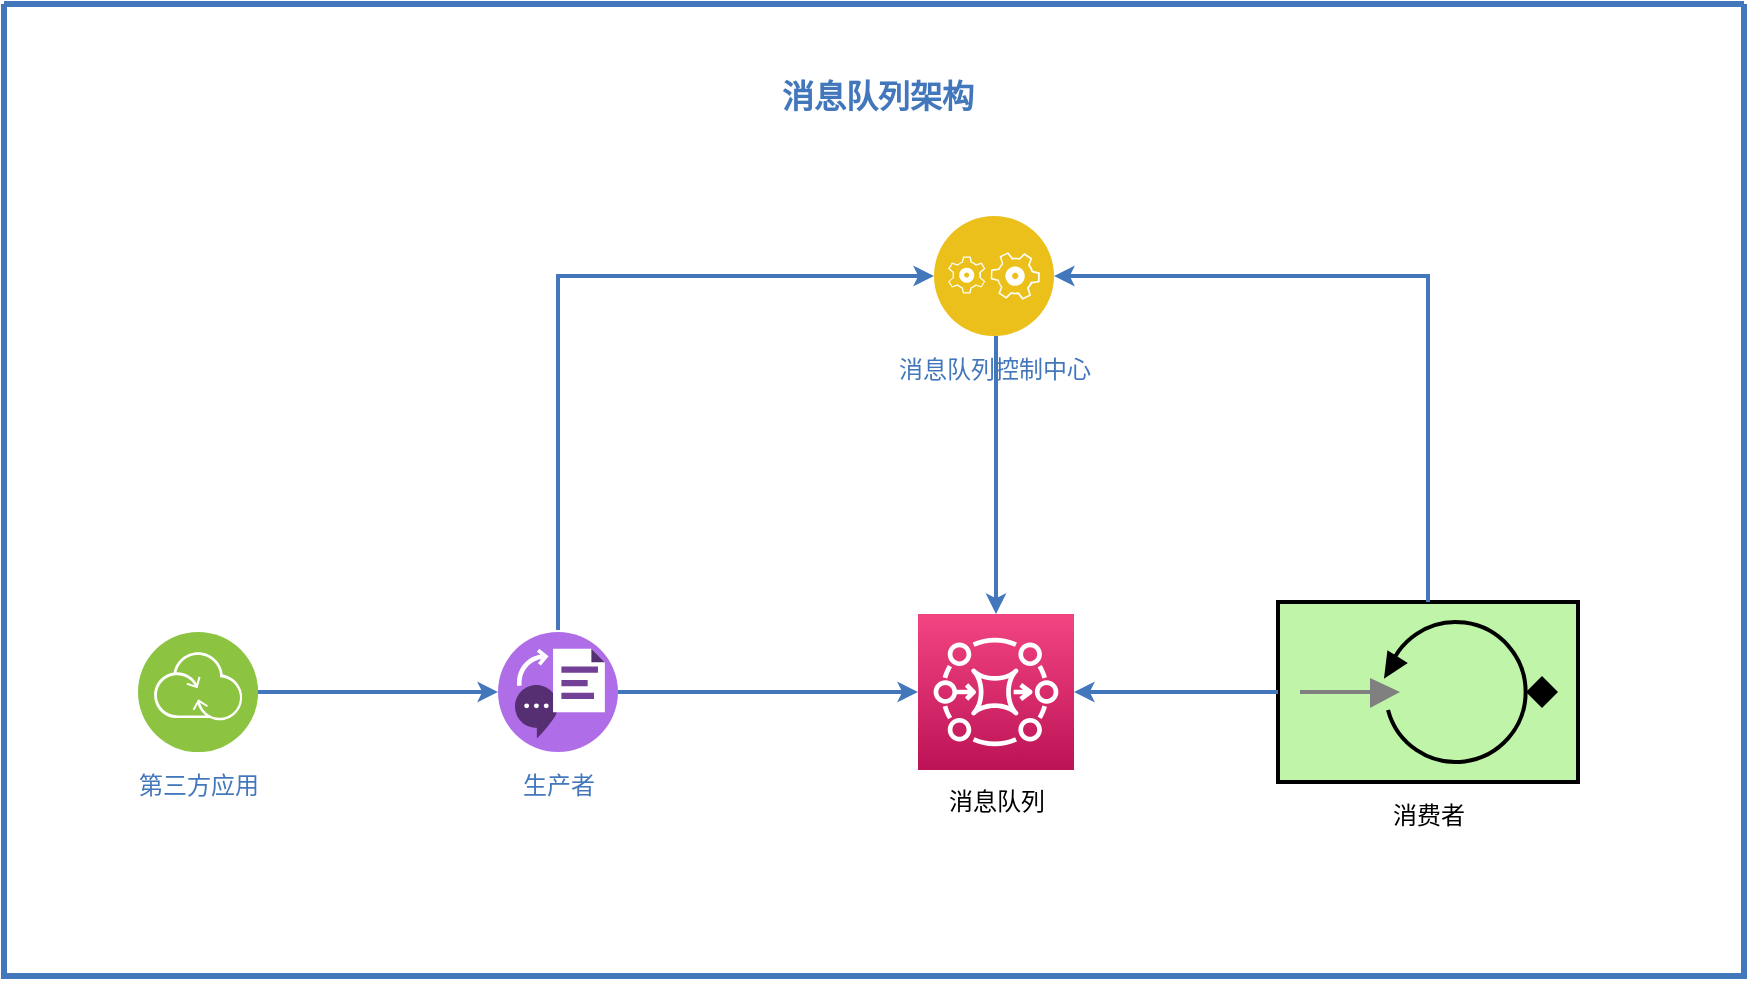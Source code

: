 <mxfile version="14.4.8" type="github">
  <diagram id="2f404044-711c-603c-8f00-f6bb4c023d3c" name="Page-1">
    <mxGraphModel dx="1080" dy="932" grid="1" gridSize="10" guides="1" tooltips="1" connect="1" arrows="1" fold="1" page="1" pageScale="1" pageWidth="1169" pageHeight="827" background="#ffffff" math="0" shadow="0">
      <root>
        <mxCell id="0" />
        <mxCell id="1" parent="0" />
        <mxCell id="63" value="" style="swimlane;shadow=0;strokeColor=#4277BB;fillColor=#ffffff;fontColor=none;align=right;startSize=0;collapsible=0;noLabel=1;strokeWidth=3;" parent="1" vertex="1">
          <mxGeometry x="90" y="44" width="870" height="486" as="geometry" />
        </mxCell>
        <mxCell id="239" style="edgeStyle=elbowEdgeStyle;rounded=0;elbow=vertical;html=1;entryX=0;entryY=0.5;labelBackgroundColor=#ffffff;startArrow=none;startFill=0;startSize=4;endArrow=classic;endFill=1;endSize=4;jettySize=auto;orthogonalLoop=1;strokeColor=#4277BB;strokeWidth=2;fontSize=12;fontColor=#4277BB;exitX=1;exitY=0.5;entryDx=0;entryDy=0;exitDx=0;exitDy=0;" parent="63" source="211" target="212" edge="1">
          <mxGeometry relative="1" as="geometry">
            <Array as="points">
              <mxPoint x="187" y="344" />
            </Array>
            <mxPoint x="818" y="396.118" as="targetPoint" />
          </mxGeometry>
        </mxCell>
        <mxCell id="107" value="消息队列架构" style="text;html=1;align=left;verticalAlign=middle;fontColor=#4277BB;shadow=0;dashed=0;strokeColor=none;fillColor=none;labelBackgroundColor=none;fontStyle=1;fontSize=16;spacingLeft=5;" parent="63" vertex="1">
          <mxGeometry x="382" y="36" width="190" height="20" as="geometry" />
        </mxCell>
        <mxCell id="207" value="消息队列控制中心" style="aspect=fixed;perimeter=ellipsePerimeter;html=1;align=center;shadow=0;dashed=0;image;image=img/lib/ibm/applications/application_logic.svg;labelBackgroundColor=#ffffff;strokeColor=#4277BB;strokeWidth=2;fillColor=none;gradientColor=none;fontSize=12;fontColor=#4277BB;spacingTop=3;" parent="63" vertex="1">
          <mxGeometry x="465" y="106" width="60" height="60" as="geometry" />
        </mxCell>
        <mxCell id="211" value="第三方应用" style="aspect=fixed;perimeter=ellipsePerimeter;html=1;align=center;shadow=0;dashed=0;image;image=img/lib/ibm/infrastructure/transformation_connectivity.svg;labelBackgroundColor=#ffffff;strokeColor=#4277BB;strokeWidth=2;fillColor=none;gradientColor=none;fontSize=12;fontColor=#4277BB;spacingTop=3;" parent="63" vertex="1">
          <mxGeometry x="67" y="314" width="60" height="60" as="geometry" />
        </mxCell>
        <mxCell id="212" value="生产者" style="aspect=fixed;perimeter=ellipsePerimeter;html=1;align=center;shadow=0;dashed=0;image;image=img/lib/ibm/miscellaneous/text_to_speech.svg;labelBackgroundColor=#ffffff;strokeColor=#4277BB;strokeWidth=2;fillColor=none;gradientColor=none;fontSize=12;fontColor=#4277BB;spacingTop=3;" parent="63" vertex="1">
          <mxGeometry x="247" y="314" width="60" height="60" as="geometry" />
        </mxCell>
        <mxCell id="sx2ZwVIMUdGC92YIVb8i-241" value="" style="fillColor=#c0f5a9;dashed=0;outlineConnect=0;strokeWidth=2;html=1;align=center;fontSize=8;verticalLabelPosition=bottom;verticalAlign=top;shape=mxgraph.eip.polling_consumer;" vertex="1" parent="63">
          <mxGeometry x="637" y="299" width="150" height="90" as="geometry" />
        </mxCell>
        <mxCell id="sx2ZwVIMUdGC92YIVb8i-242" value="" style="points=[[0,0,0],[0.25,0,0],[0.5,0,0],[0.75,0,0],[1,0,0],[0,1,0],[0.25,1,0],[0.5,1,0],[0.75,1,0],[1,1,0],[0,0.25,0],[0,0.5,0],[0,0.75,0],[1,0.25,0],[1,0.5,0],[1,0.75,0]];outlineConnect=0;fontColor=#232F3E;gradientColor=#F34482;gradientDirection=north;fillColor=#BC1356;strokeColor=#ffffff;dashed=0;verticalLabelPosition=bottom;verticalAlign=top;align=center;html=1;fontSize=12;fontStyle=0;aspect=fixed;shape=mxgraph.aws4.resourceIcon;resIcon=mxgraph.aws4.mq;" vertex="1" parent="63">
          <mxGeometry x="457" y="305" width="78" height="78" as="geometry" />
        </mxCell>
        <mxCell id="sx2ZwVIMUdGC92YIVb8i-247" style="edgeStyle=elbowEdgeStyle;rounded=0;elbow=vertical;html=1;labelBackgroundColor=#ffffff;startArrow=none;startFill=0;startSize=4;endArrow=classic;endFill=1;endSize=4;jettySize=auto;orthogonalLoop=1;strokeColor=#4277BB;strokeWidth=2;fontSize=12;fontColor=#4277BB;exitX=1;exitY=0.5;exitDx=0;exitDy=0;" edge="1" parent="63" source="212" target="sx2ZwVIMUdGC92YIVb8i-242">
          <mxGeometry relative="1" as="geometry">
            <Array as="points">
              <mxPoint x="397" y="344" />
            </Array>
            <mxPoint x="271.416" y="166.003" as="sourcePoint" />
            <mxPoint x="437" y="344" as="targetPoint" />
          </mxGeometry>
        </mxCell>
        <mxCell id="sx2ZwVIMUdGC92YIVb8i-249" style="edgeStyle=elbowEdgeStyle;rounded=0;elbow=vertical;html=1;labelBackgroundColor=#ffffff;startArrow=none;startFill=0;startSize=4;endArrow=classic;endFill=1;endSize=4;jettySize=auto;orthogonalLoop=1;strokeColor=#4277BB;strokeWidth=2;fontSize=12;fontColor=#4277BB;entryX=0;entryY=0.5;entryDx=0;entryDy=0;" edge="1" parent="63" target="207">
          <mxGeometry relative="1" as="geometry">
            <Array as="points">
              <mxPoint x="357" y="136" />
            </Array>
            <mxPoint x="277" y="313" as="sourcePoint" />
            <mxPoint x="427" y="313" as="targetPoint" />
          </mxGeometry>
        </mxCell>
        <mxCell id="sx2ZwVIMUdGC92YIVb8i-250" style="edgeStyle=elbowEdgeStyle;rounded=0;elbow=vertical;html=1;labelBackgroundColor=#ffffff;startArrow=none;startFill=0;startSize=4;endArrow=classic;endFill=1;endSize=4;jettySize=auto;orthogonalLoop=1;strokeColor=#4277BB;strokeWidth=2;fontSize=12;fontColor=#4277BB;exitX=0;exitY=0.5;exitDx=0;exitDy=0;exitPerimeter=0;entryX=1;entryY=0.5;entryDx=0;entryDy=0;entryPerimeter=0;" edge="1" parent="63" source="sx2ZwVIMUdGC92YIVb8i-241" target="sx2ZwVIMUdGC92YIVb8i-242">
          <mxGeometry relative="1" as="geometry">
            <Array as="points">
              <mxPoint x="590" y="344" />
            </Array>
            <mxPoint x="510" y="436" as="sourcePoint" />
            <mxPoint x="660" y="436" as="targetPoint" />
          </mxGeometry>
        </mxCell>
        <mxCell id="sx2ZwVIMUdGC92YIVb8i-255" style="edgeStyle=elbowEdgeStyle;rounded=0;elbow=vertical;html=1;labelBackgroundColor=#ffffff;startArrow=none;startFill=0;startSize=4;endArrow=classic;endFill=1;endSize=4;jettySize=auto;orthogonalLoop=1;strokeColor=#4277BB;strokeWidth=2;fontSize=12;fontColor=#4277BB;entryX=1;entryY=0.5;entryDx=0;entryDy=0;exitX=0.5;exitY=0;exitDx=0;exitDy=0;exitPerimeter=0;" edge="1" parent="63" source="sx2ZwVIMUdGC92YIVb8i-241" target="207">
          <mxGeometry relative="1" as="geometry">
            <Array as="points">
              <mxPoint x="610" y="136" />
            </Array>
            <mxPoint x="720" y="283.0" as="sourcePoint" />
            <mxPoint x="890" y="106" as="targetPoint" />
          </mxGeometry>
        </mxCell>
        <mxCell id="sx2ZwVIMUdGC92YIVb8i-256" value="消费者" style="text;html=1;align=center;verticalAlign=middle;resizable=0;points=[];autosize=1;" vertex="1" parent="63">
          <mxGeometry x="687" y="396" width="50" height="20" as="geometry" />
        </mxCell>
        <mxCell id="sx2ZwVIMUdGC92YIVb8i-257" value="消息队列" style="text;html=1;align=center;verticalAlign=middle;resizable=0;points=[];autosize=1;" vertex="1" parent="63">
          <mxGeometry x="466" y="389" width="60" height="20" as="geometry" />
        </mxCell>
        <mxCell id="sx2ZwVIMUdGC92YIVb8i-258" style="edgeStyle=elbowEdgeStyle;rounded=0;elbow=vertical;html=1;labelBackgroundColor=#ffffff;startArrow=none;startFill=0;startSize=4;endArrow=classic;endFill=1;endSize=4;jettySize=auto;orthogonalLoop=1;strokeColor=#4277BB;strokeWidth=2;fontSize=12;fontColor=#4277BB;entryX=0.5;entryY=0;entryDx=0;entryDy=0;entryPerimeter=0;" edge="1" parent="63" source="207" target="sx2ZwVIMUdGC92YIVb8i-242">
          <mxGeometry relative="1" as="geometry">
            <Array as="points">
              <mxPoint x="496" y="216" />
              <mxPoint x="480" y="236" />
            </Array>
            <mxPoint x="722" y="309" as="sourcePoint" />
            <mxPoint x="517" y="146" as="targetPoint" />
          </mxGeometry>
        </mxCell>
      </root>
    </mxGraphModel>
  </diagram>
</mxfile>
